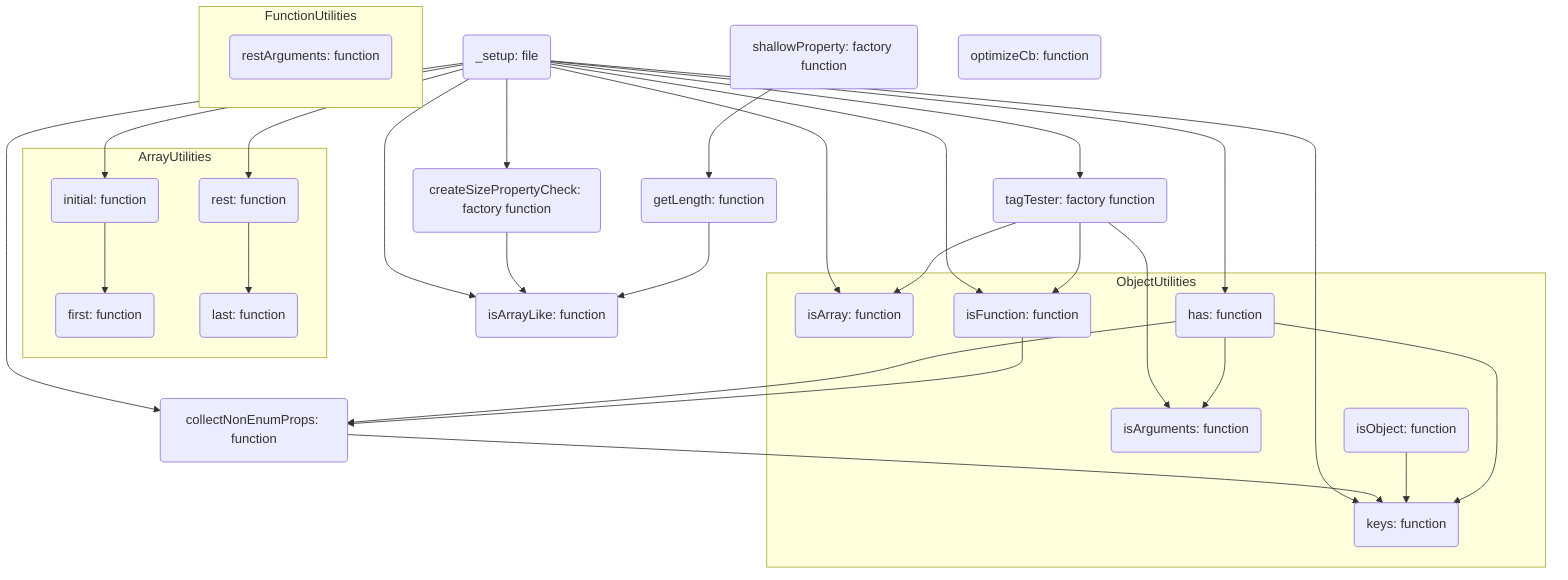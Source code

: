 flowchart TD
  %% Define nodes and their names

  %%% `_xxx` files

  _setup(_setup: file)
  _shallowProperty(shallowProperty: factory function)
  _getLength(getLength: function)
  _createSizePropertyCheck(createSizePropertyCheck: factory function)
  _isArrayLike(isArrayLike: function)
  _tagTester(tagTester: factory function)
  _optimizeCb(optimizeCb: function)
  _collectNonEnumProps(collectNonEnumProps: function)

  %%% Array functions

  subgraph ArrayUtilities
    initial(initial: function)
    first(first: function)
    rest(rest: function)
    last(last: function)
  end

  %%% Object functions

  subgraph ObjectUtilities
    isArray(isArray: function)
    isArguments(isArguments: function)
    isObject(isObject: function)
    isFunction(isFunction: function)
    has(has: function)
    keys(keys: function)
  end

  subgraph FunctionUtilities
    restArguments(restArguments: function)
  end

  %% Edge settings

  _setup --> initial
  _setup --> rest
  _setup --> _isArrayLike
  _setup --> _tagTester
  _setup --> isArray
  _setup --> has
  _setup --> _createSizePropertyCheck
  _setup --> _collectNonEnumProps
  _setup --> isFunction
  _setup --> keys

  _tagTester --> isArray
  _tagTester --> isArguments
  _tagTester --> isFunction
  _shallowProperty --> _getLength
  _createSizePropertyCheck --> _isArrayLike
  _getLength --> _isArrayLike
  initial --> first
  rest --> last 
  has --> isArguments
  has --> _collectNonEnumProps
  isFunction --> _collectNonEnumProps
  _collectNonEnumProps --> keys
  isObject --> keys
  has --> keys


  %% Hyperlink settings

  %%% `_xxx` files
 
  click _setup "https://github.com/AshGreyG/To-Realize-Underscore/blob/main/modules/_setup.js"
  click _shallowProperty "https://github.com/AshGreyG/To-Realize-Underscore/blob/main/modules/_shallowProperty.js"
  click _getLength "https://github.com/AshGreyG/To-Realize-Underscore/blob/main/modules/_getLength.js"
  click _createSizePropertyCheck "https://github.com/AshGreyG/To-Realize-Underscore/blob/main/modules/_createSizePropertyCheck.js"
  click _isArrayLike "https://github.com/AshGreyG/To-Realize-Underscore/blob/main/modules/_isArrayLike.js"
  click _tagTester "https://github.com/AshGreyG/To-Realize-Underscore/blob/main/modules/_tagTester.js"
  click _optimizeCb "https://github.com/AshGreyG/To-Realize-Underscore/blob/main/modules/_optimizeCb.js"
  click _collectNonEnumProps "https://github.com/AshGreyG/To-Realize-Underscore/blob/main/modules/_collectNonEnumProps.js"

  %%% Array functions

  click initial "https://github.com/AshGreyG/To-Realize-Underscore/blob/main/modules/initial.js"
  click first "https://github.com/AshGreyG/To-Realize-Underscore/blob/main/modules/first.js"
  click rest "https://github.com/AshGreyG/To-Realize-Underscore/blob/main/modules/rest.js"
  click last "https://github.com/AshGreyG/To-Realize-Underscore/blob/main/modules/last.js"

  %%% Object functions

  click isArray "https://github.com/AshGreyG/To-Realize-Underscore/blob/main/modules/isArray.js"
  click isArguments "https://github.com/AshGreyG/To-Realize-Underscore/blob/main/modules/isArguments.js"
  click isObject "https://github.com/AshGreyG/To-Realize-Underscore/blob/main/modules/isObject.js"
  click isFunction "https://github.com/AshGreyG/To-Realize-Underscore/blob/main/modules/isFunction.js"
  click has "https://github.com/AshGreyG/To-Realize-Underscore/blob/main/modules/_has.js"
  click keys "https://github.com/AshGreyG/To-Realize-Underscore/blob/main/modules/keys.js"

  %%% Function functions 😄

  click restArguments "https://github.com/AshGreyG/To-Realize-Underscore/blob/main/modules/restArguments.js"